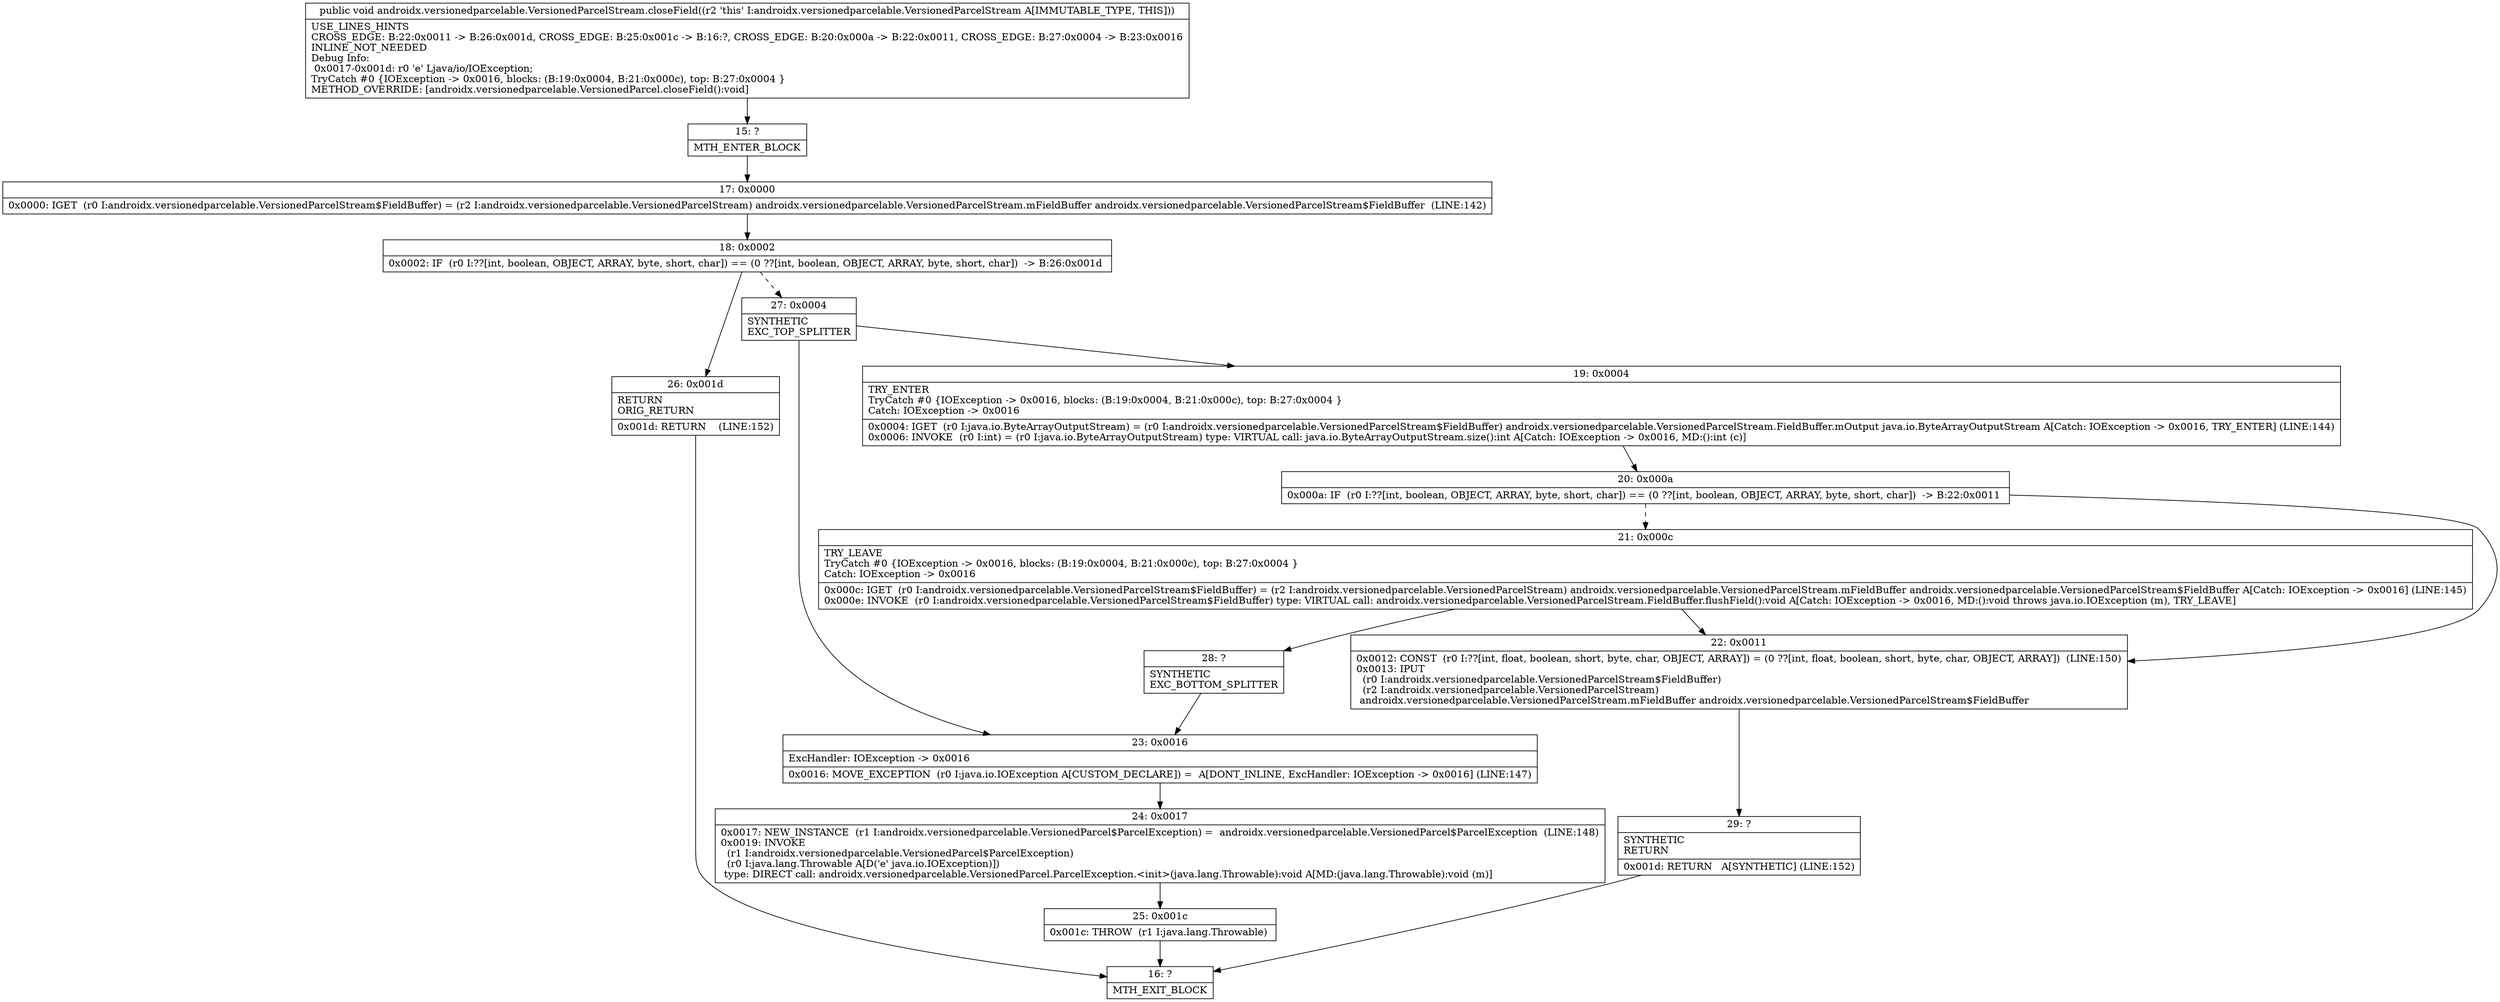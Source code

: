 digraph "CFG forandroidx.versionedparcelable.VersionedParcelStream.closeField()V" {
Node_15 [shape=record,label="{15\:\ ?|MTH_ENTER_BLOCK\l}"];
Node_17 [shape=record,label="{17\:\ 0x0000|0x0000: IGET  (r0 I:androidx.versionedparcelable.VersionedParcelStream$FieldBuffer) = (r2 I:androidx.versionedparcelable.VersionedParcelStream) androidx.versionedparcelable.VersionedParcelStream.mFieldBuffer androidx.versionedparcelable.VersionedParcelStream$FieldBuffer  (LINE:142)\l}"];
Node_18 [shape=record,label="{18\:\ 0x0002|0x0002: IF  (r0 I:??[int, boolean, OBJECT, ARRAY, byte, short, char]) == (0 ??[int, boolean, OBJECT, ARRAY, byte, short, char])  \-\> B:26:0x001d \l}"];
Node_26 [shape=record,label="{26\:\ 0x001d|RETURN\lORIG_RETURN\l|0x001d: RETURN    (LINE:152)\l}"];
Node_16 [shape=record,label="{16\:\ ?|MTH_EXIT_BLOCK\l}"];
Node_27 [shape=record,label="{27\:\ 0x0004|SYNTHETIC\lEXC_TOP_SPLITTER\l}"];
Node_19 [shape=record,label="{19\:\ 0x0004|TRY_ENTER\lTryCatch #0 \{IOException \-\> 0x0016, blocks: (B:19:0x0004, B:21:0x000c), top: B:27:0x0004 \}\lCatch: IOException \-\> 0x0016\l|0x0004: IGET  (r0 I:java.io.ByteArrayOutputStream) = (r0 I:androidx.versionedparcelable.VersionedParcelStream$FieldBuffer) androidx.versionedparcelable.VersionedParcelStream.FieldBuffer.mOutput java.io.ByteArrayOutputStream A[Catch: IOException \-\> 0x0016, TRY_ENTER] (LINE:144)\l0x0006: INVOKE  (r0 I:int) = (r0 I:java.io.ByteArrayOutputStream) type: VIRTUAL call: java.io.ByteArrayOutputStream.size():int A[Catch: IOException \-\> 0x0016, MD:():int (c)]\l}"];
Node_20 [shape=record,label="{20\:\ 0x000a|0x000a: IF  (r0 I:??[int, boolean, OBJECT, ARRAY, byte, short, char]) == (0 ??[int, boolean, OBJECT, ARRAY, byte, short, char])  \-\> B:22:0x0011 \l}"];
Node_21 [shape=record,label="{21\:\ 0x000c|TRY_LEAVE\lTryCatch #0 \{IOException \-\> 0x0016, blocks: (B:19:0x0004, B:21:0x000c), top: B:27:0x0004 \}\lCatch: IOException \-\> 0x0016\l|0x000c: IGET  (r0 I:androidx.versionedparcelable.VersionedParcelStream$FieldBuffer) = (r2 I:androidx.versionedparcelable.VersionedParcelStream) androidx.versionedparcelable.VersionedParcelStream.mFieldBuffer androidx.versionedparcelable.VersionedParcelStream$FieldBuffer A[Catch: IOException \-\> 0x0016] (LINE:145)\l0x000e: INVOKE  (r0 I:androidx.versionedparcelable.VersionedParcelStream$FieldBuffer) type: VIRTUAL call: androidx.versionedparcelable.VersionedParcelStream.FieldBuffer.flushField():void A[Catch: IOException \-\> 0x0016, MD:():void throws java.io.IOException (m), TRY_LEAVE]\l}"];
Node_28 [shape=record,label="{28\:\ ?|SYNTHETIC\lEXC_BOTTOM_SPLITTER\l}"];
Node_22 [shape=record,label="{22\:\ 0x0011|0x0012: CONST  (r0 I:??[int, float, boolean, short, byte, char, OBJECT, ARRAY]) = (0 ??[int, float, boolean, short, byte, char, OBJECT, ARRAY])  (LINE:150)\l0x0013: IPUT  \l  (r0 I:androidx.versionedparcelable.VersionedParcelStream$FieldBuffer)\l  (r2 I:androidx.versionedparcelable.VersionedParcelStream)\l androidx.versionedparcelable.VersionedParcelStream.mFieldBuffer androidx.versionedparcelable.VersionedParcelStream$FieldBuffer \l}"];
Node_29 [shape=record,label="{29\:\ ?|SYNTHETIC\lRETURN\l|0x001d: RETURN   A[SYNTHETIC] (LINE:152)\l}"];
Node_23 [shape=record,label="{23\:\ 0x0016|ExcHandler: IOException \-\> 0x0016\l|0x0016: MOVE_EXCEPTION  (r0 I:java.io.IOException A[CUSTOM_DECLARE]) =  A[DONT_INLINE, ExcHandler: IOException \-\> 0x0016] (LINE:147)\l}"];
Node_24 [shape=record,label="{24\:\ 0x0017|0x0017: NEW_INSTANCE  (r1 I:androidx.versionedparcelable.VersionedParcel$ParcelException) =  androidx.versionedparcelable.VersionedParcel$ParcelException  (LINE:148)\l0x0019: INVOKE  \l  (r1 I:androidx.versionedparcelable.VersionedParcel$ParcelException)\l  (r0 I:java.lang.Throwable A[D('e' java.io.IOException)])\l type: DIRECT call: androidx.versionedparcelable.VersionedParcel.ParcelException.\<init\>(java.lang.Throwable):void A[MD:(java.lang.Throwable):void (m)]\l}"];
Node_25 [shape=record,label="{25\:\ 0x001c|0x001c: THROW  (r1 I:java.lang.Throwable) \l}"];
MethodNode[shape=record,label="{public void androidx.versionedparcelable.VersionedParcelStream.closeField((r2 'this' I:androidx.versionedparcelable.VersionedParcelStream A[IMMUTABLE_TYPE, THIS]))  | USE_LINES_HINTS\lCROSS_EDGE: B:22:0x0011 \-\> B:26:0x001d, CROSS_EDGE: B:25:0x001c \-\> B:16:?, CROSS_EDGE: B:20:0x000a \-\> B:22:0x0011, CROSS_EDGE: B:27:0x0004 \-\> B:23:0x0016\lINLINE_NOT_NEEDED\lDebug Info:\l  0x0017\-0x001d: r0 'e' Ljava\/io\/IOException;\lTryCatch #0 \{IOException \-\> 0x0016, blocks: (B:19:0x0004, B:21:0x000c), top: B:27:0x0004 \}\lMETHOD_OVERRIDE: [androidx.versionedparcelable.VersionedParcel.closeField():void]\l}"];
MethodNode -> Node_15;Node_15 -> Node_17;
Node_17 -> Node_18;
Node_18 -> Node_26;
Node_18 -> Node_27[style=dashed];
Node_26 -> Node_16;
Node_27 -> Node_19;
Node_27 -> Node_23;
Node_19 -> Node_20;
Node_20 -> Node_21[style=dashed];
Node_20 -> Node_22;
Node_21 -> Node_22;
Node_21 -> Node_28;
Node_28 -> Node_23;
Node_22 -> Node_29;
Node_29 -> Node_16;
Node_23 -> Node_24;
Node_24 -> Node_25;
Node_25 -> Node_16;
}

